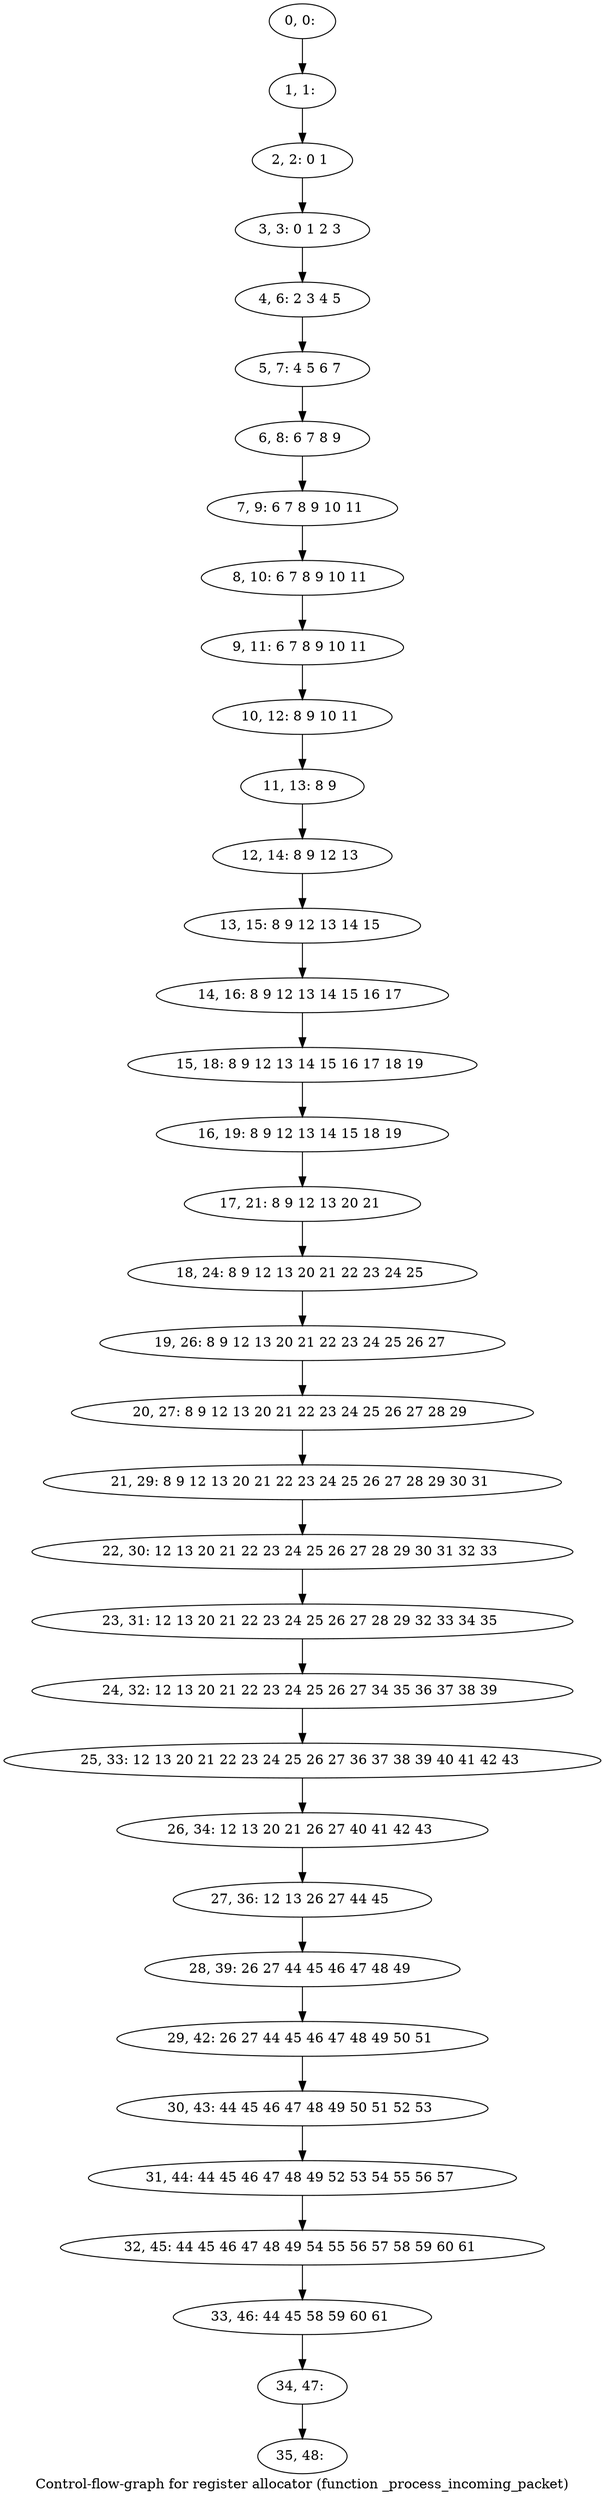 digraph G {
graph [label="Control-flow-graph for register allocator (function _process_incoming_packet)"]
0[label="0, 0: "];
1[label="1, 1: "];
2[label="2, 2: 0 1 "];
3[label="3, 3: 0 1 2 3 "];
4[label="4, 6: 2 3 4 5 "];
5[label="5, 7: 4 5 6 7 "];
6[label="6, 8: 6 7 8 9 "];
7[label="7, 9: 6 7 8 9 10 11 "];
8[label="8, 10: 6 7 8 9 10 11 "];
9[label="9, 11: 6 7 8 9 10 11 "];
10[label="10, 12: 8 9 10 11 "];
11[label="11, 13: 8 9 "];
12[label="12, 14: 8 9 12 13 "];
13[label="13, 15: 8 9 12 13 14 15 "];
14[label="14, 16: 8 9 12 13 14 15 16 17 "];
15[label="15, 18: 8 9 12 13 14 15 16 17 18 19 "];
16[label="16, 19: 8 9 12 13 14 15 18 19 "];
17[label="17, 21: 8 9 12 13 20 21 "];
18[label="18, 24: 8 9 12 13 20 21 22 23 24 25 "];
19[label="19, 26: 8 9 12 13 20 21 22 23 24 25 26 27 "];
20[label="20, 27: 8 9 12 13 20 21 22 23 24 25 26 27 28 29 "];
21[label="21, 29: 8 9 12 13 20 21 22 23 24 25 26 27 28 29 30 31 "];
22[label="22, 30: 12 13 20 21 22 23 24 25 26 27 28 29 30 31 32 33 "];
23[label="23, 31: 12 13 20 21 22 23 24 25 26 27 28 29 32 33 34 35 "];
24[label="24, 32: 12 13 20 21 22 23 24 25 26 27 34 35 36 37 38 39 "];
25[label="25, 33: 12 13 20 21 22 23 24 25 26 27 36 37 38 39 40 41 42 43 "];
26[label="26, 34: 12 13 20 21 26 27 40 41 42 43 "];
27[label="27, 36: 12 13 26 27 44 45 "];
28[label="28, 39: 26 27 44 45 46 47 48 49 "];
29[label="29, 42: 26 27 44 45 46 47 48 49 50 51 "];
30[label="30, 43: 44 45 46 47 48 49 50 51 52 53 "];
31[label="31, 44: 44 45 46 47 48 49 52 53 54 55 56 57 "];
32[label="32, 45: 44 45 46 47 48 49 54 55 56 57 58 59 60 61 "];
33[label="33, 46: 44 45 58 59 60 61 "];
34[label="34, 47: "];
35[label="35, 48: "];
0->1 ;
1->2 ;
2->3 ;
3->4 ;
4->5 ;
5->6 ;
6->7 ;
7->8 ;
8->9 ;
9->10 ;
10->11 ;
11->12 ;
12->13 ;
13->14 ;
14->15 ;
15->16 ;
16->17 ;
17->18 ;
18->19 ;
19->20 ;
20->21 ;
21->22 ;
22->23 ;
23->24 ;
24->25 ;
25->26 ;
26->27 ;
27->28 ;
28->29 ;
29->30 ;
30->31 ;
31->32 ;
32->33 ;
33->34 ;
34->35 ;
}
